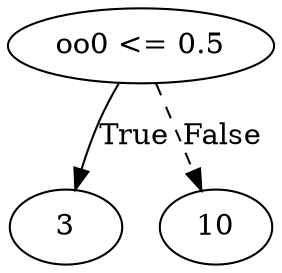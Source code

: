 digraph {
0 [label="oo0 <= 0.5"];
1 [label="3"];
0 -> 1 [label="True"];
2 [label="10"];
0 -> 2 [style="dashed", label="False"];

}